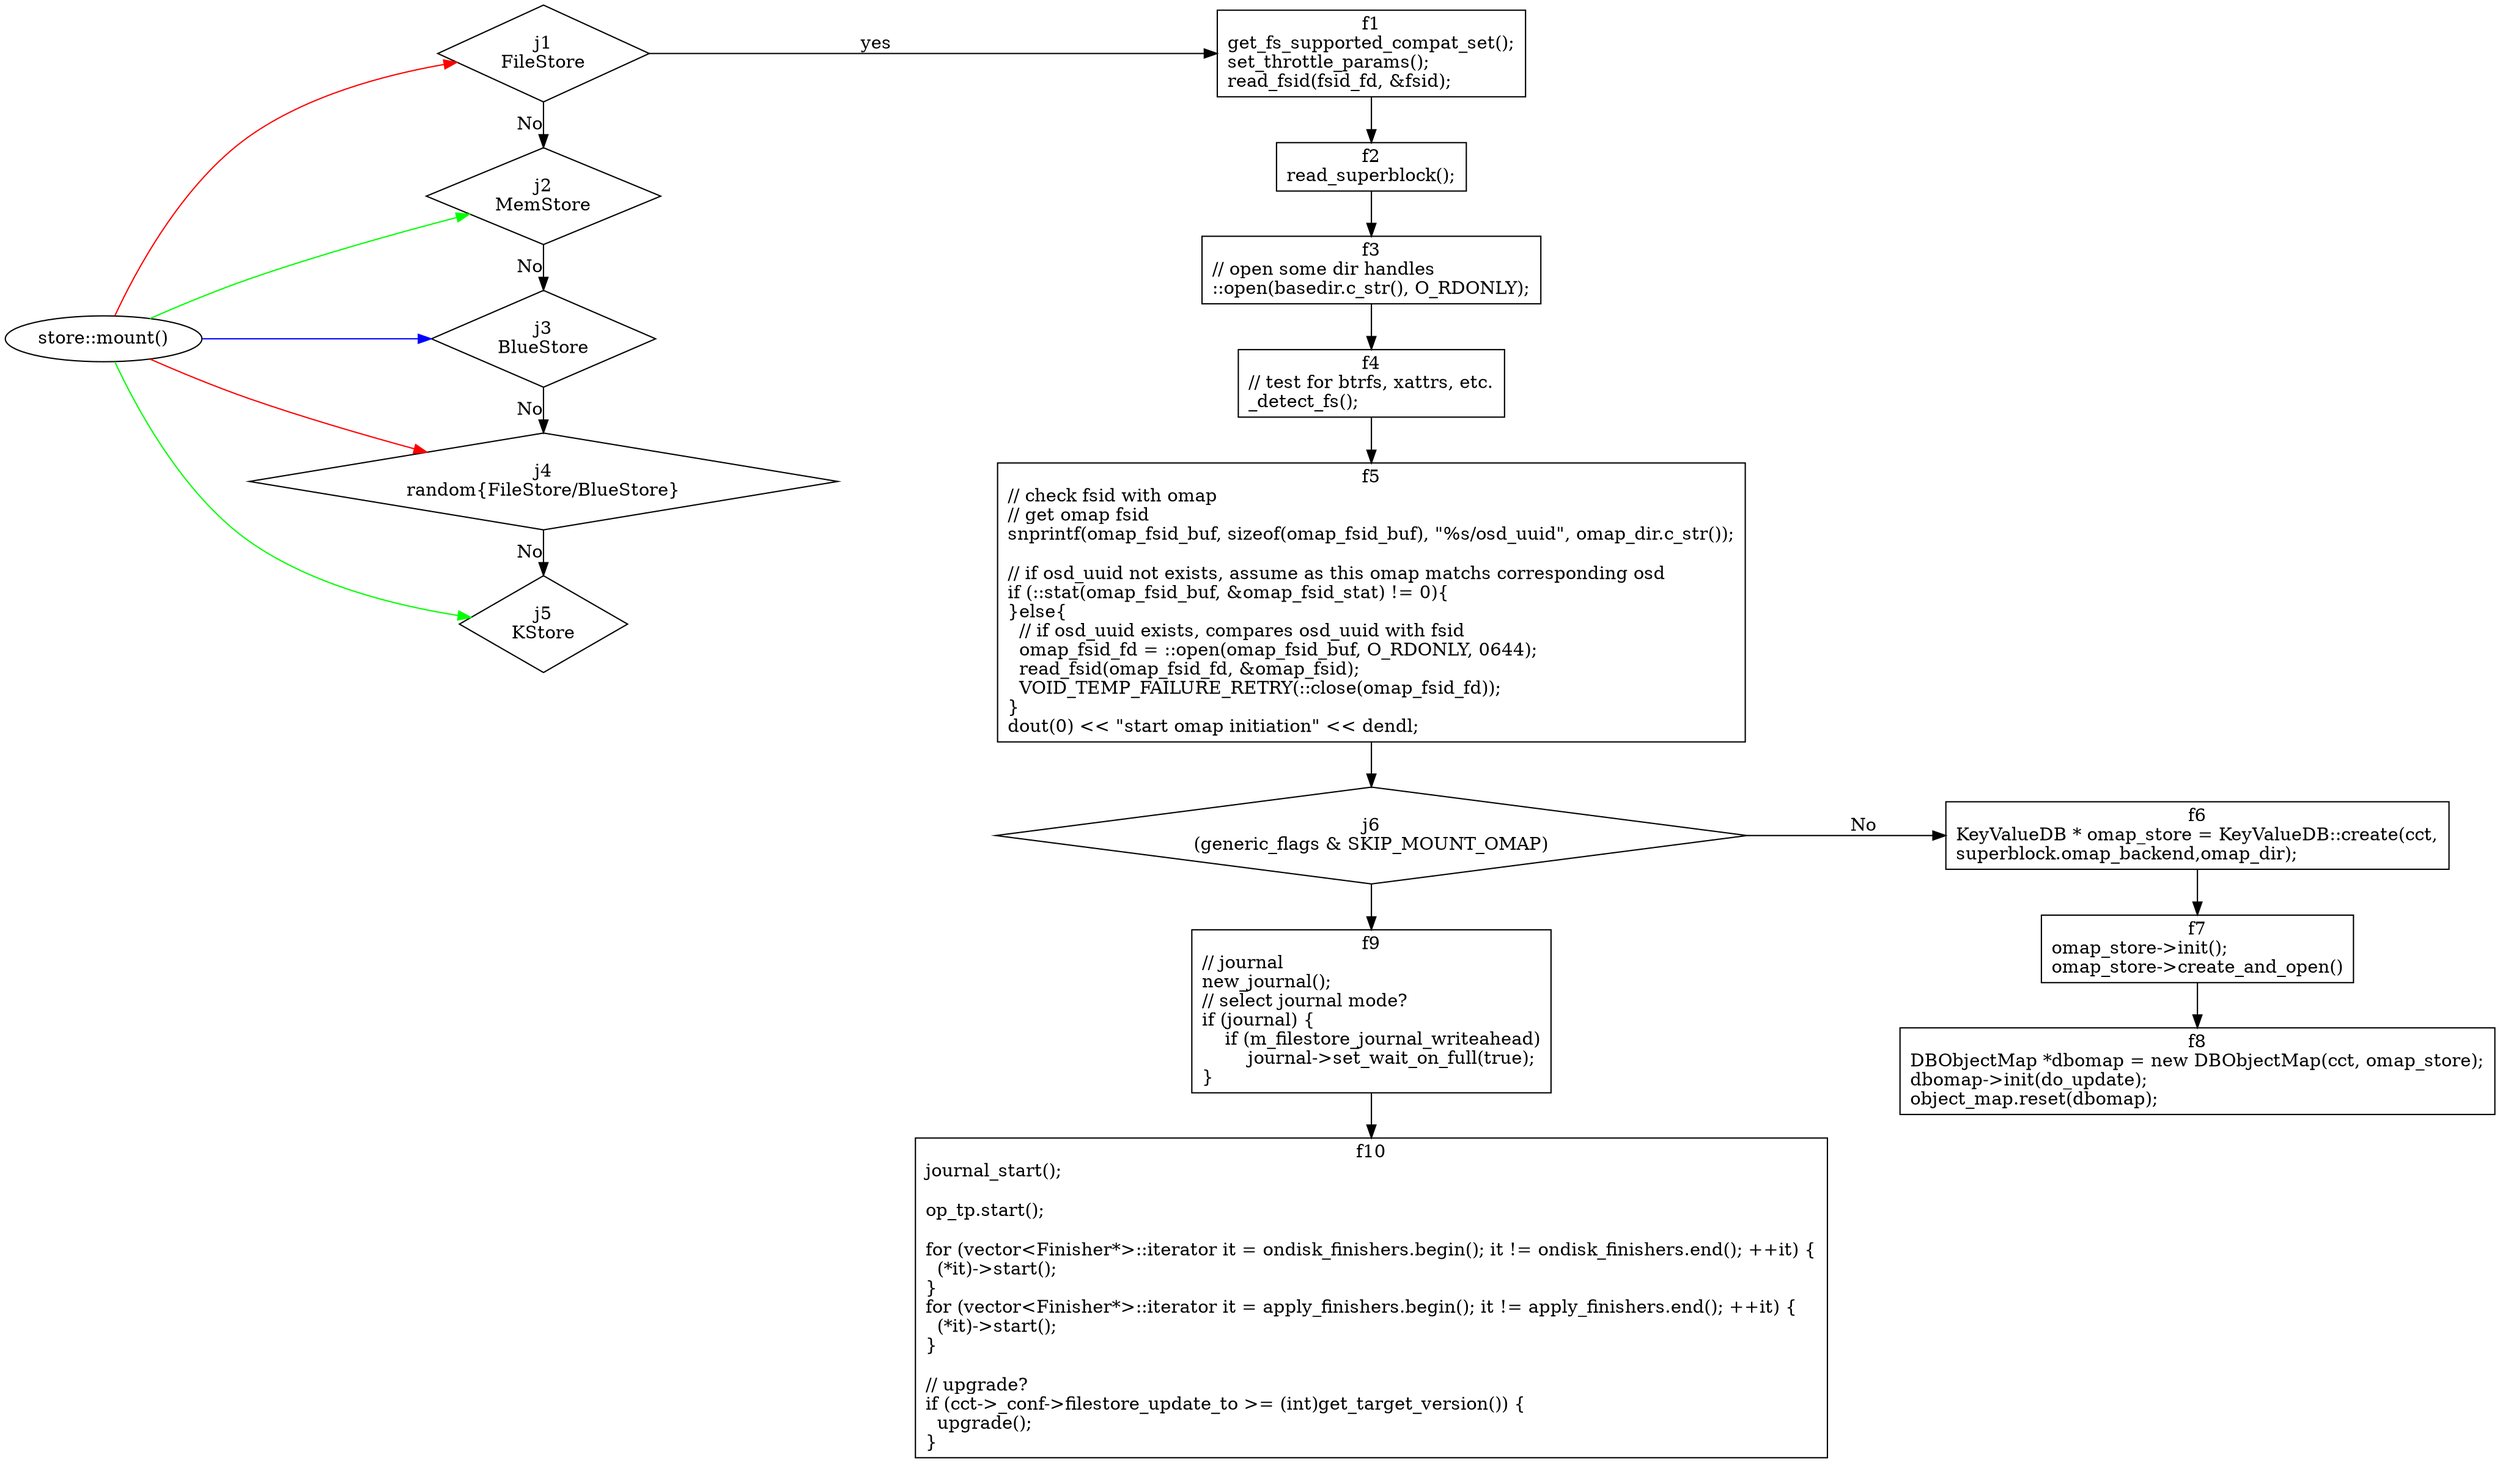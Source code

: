 digraph picture
{
        rankdir="LR"



        {
            rank="same"
            main[label="store::mount()"]
            }





        {
            rank="same"
            j1[shape=diamond,label="\N\nFileStore"]
            j2[shape=diamond,label="\N\nMemStore"]
            j3[shape=diamond,label="\N\nBlueStore"]
            j4[shape=diamond,label="\N\nrandom{FileStore/BlueStore}"]
            j5[shape=diamond,label="\N\nKStore"]

            
            }





        {
            rank="same";
            node[shape=box]
            f1[label="\N
get_fs_supported_compat_set();\l\
set_throttle_params();\l\
read_fsid(fsid_fd, &fsid);\l"]

            f2[label="\N
read_superblock();\l"]

            f3[label="\N
// open some dir handles\l\
::open(basedir.c_str(), O_RDONLY);\l"]

            f4[label="\N
// test for btrfs, xattrs, etc.\l\
_detect_fs();\l"]

            f5[label="\N
// check fsid with omap\l\
// get omap fsid\l\
snprintf(omap_fsid_buf, sizeof(omap_fsid_buf), \"%s/osd_uuid\", omap_dir.c_str());\l\
\l\
// if osd_uuid not exists, assume as this omap matchs corresponding osd\l\
if (::stat(omap_fsid_buf, &omap_fsid_stat) != 0){\l\
}else{\l\
  // if osd_uuid exists, compares osd_uuid with fsid\l\
  omap_fsid_fd = ::open(omap_fsid_buf, O_RDONLY, 0644);\l\
  read_fsid(omap_fsid_fd, &omap_fsid);\l\
  VOID_TEMP_FAILURE_RETRY(::close(omap_fsid_fd));\l\
}\l\
dout(0) << \"start omap initiation\" << dendl;\l"]

            j6[shape=diamond,label="\N\n(generic_flags & SKIP_MOUNT_OMAP)"]


            f9[label="\N
// journal\l\
new_journal();\l\
// select journal mode?\l\
if (journal) {\l\
    if (m_filestore_journal_writeahead)\l\
        journal->set_wait_on_full(true);\l\
} \l"]
            f10[label="\N
journal_start();\l\
\l\
op_tp.start();\l\
\l\
for (vector<Finisher*>::iterator it = ondisk_finishers.begin(); it != ondisk_finishers.end(); ++it) {\l\
  (*it)->start();\l\
}\l\
for (vector<Finisher*>::iterator it = apply_finishers.begin(); it != apply_finishers.end(); ++it) {\l\
  (*it)->start();\l\
}\l\
\l\
// upgrade?\l\
if (cct->_conf->filestore_update_to >= (int)get_target_version()) {\l\
  upgrade();\l\
}\l"]
            }
        {
            rank="same";
            node[shape=box]
            f6[label="\N
KeyValueDB * omap_store = KeyValueDB::create(cct,\l\
superblock.omap_backend,omap_dir);\l"]

            f7[label="\N
omap_store->init();\l\
omap_store->create_and_open()\l"]

            f8[label="\N
DBObjectMap *dbomap = new DBObjectMap(cct, omap_store);\l\
dbomap->init(do_update);\l\
object_map.reset(dbomap);\l"]

            }






        {
            main->j1[color=red]
            main->j2[color=green]
            main->j3[color=blue]
            main->j4[color=red]
            main->j5[color=green]



            j1->j2->j3->j4->j5[label="No"]


            j1->f1[label="yes"]
            f1->f2->f3->f4->f5->j6

            j6->f6[label="No"]
            f6->f7->f8

            j6->f9->f10

            }
        }



